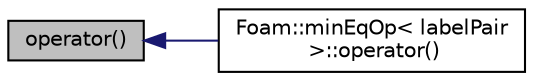 digraph "operator()"
{
  bgcolor="transparent";
  edge [fontname="Helvetica",fontsize="10",labelfontname="Helvetica",labelfontsize="10"];
  node [fontname="Helvetica",fontsize="10",shape=record];
  rankdir="LR";
  Node1 [label="operator()",height=0.2,width=0.4,color="black", fillcolor="grey75", style="filled" fontcolor="black"];
  Node1 -> Node2 [dir="back",color="midnightblue",fontsize="10",style="solid",fontname="Helvetica"];
  Node2 [label="Foam::minEqOp\< labelPair\l \>::operator()",height=0.2,width=0.4,color="black",URL="$classFoam_1_1minEqOp_3_01labelPair_01_4.html#a131b2d9d4e100f101911f04944600277"];
}
